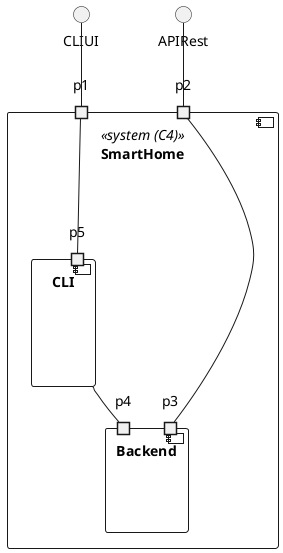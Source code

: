 @startuml
'https://plantuml.com/component-diagram
component SmartHome <<system (C4)>> {
    port p1
    port p2

    component Backend {
        port p3
        port p4
    }

    component CLI{
        port p5
    }
}

CLIUI -down- p1
p5 - p1
CLI -- p4

p3 - p2
p2 -up- APIRest

@enduml